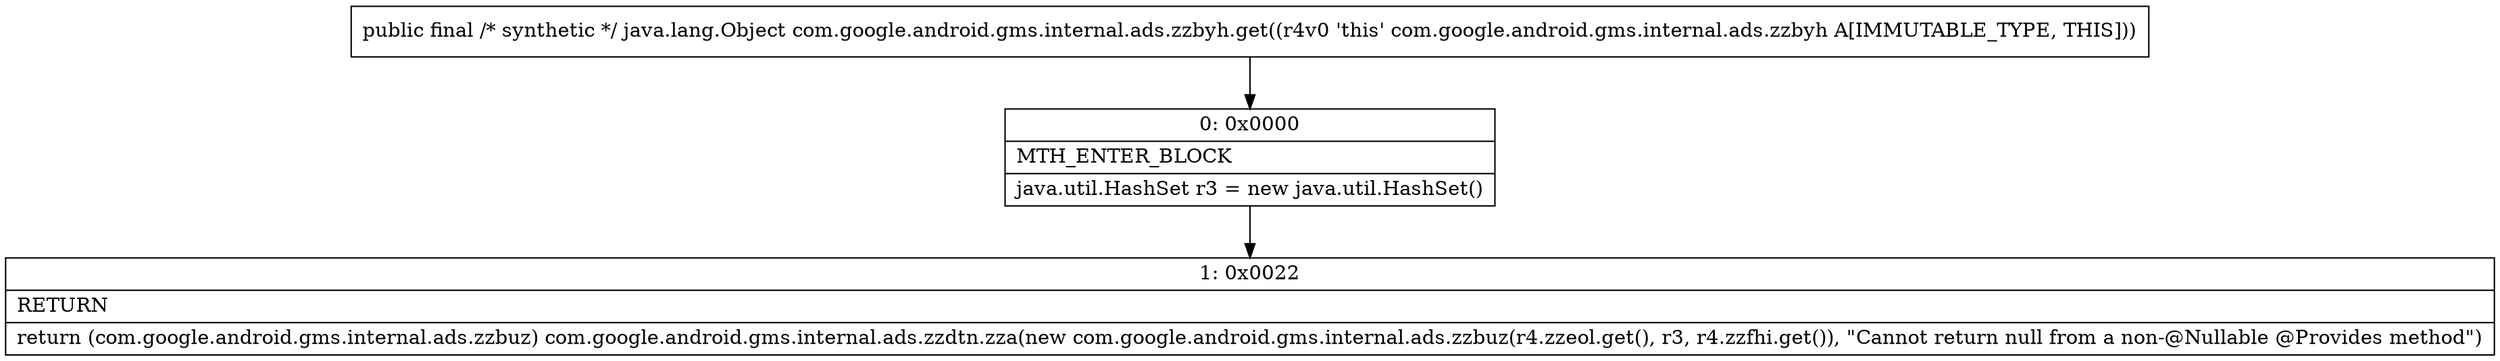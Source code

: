 digraph "CFG forcom.google.android.gms.internal.ads.zzbyh.get()Ljava\/lang\/Object;" {
Node_0 [shape=record,label="{0\:\ 0x0000|MTH_ENTER_BLOCK\l|java.util.HashSet r3 = new java.util.HashSet()\l}"];
Node_1 [shape=record,label="{1\:\ 0x0022|RETURN\l|return (com.google.android.gms.internal.ads.zzbuz) com.google.android.gms.internal.ads.zzdtn.zza(new com.google.android.gms.internal.ads.zzbuz(r4.zzeol.get(), r3, r4.zzfhi.get()), \"Cannot return null from a non\-@Nullable @Provides method\")\l}"];
MethodNode[shape=record,label="{public final \/* synthetic *\/ java.lang.Object com.google.android.gms.internal.ads.zzbyh.get((r4v0 'this' com.google.android.gms.internal.ads.zzbyh A[IMMUTABLE_TYPE, THIS])) }"];
MethodNode -> Node_0;
Node_0 -> Node_1;
}

